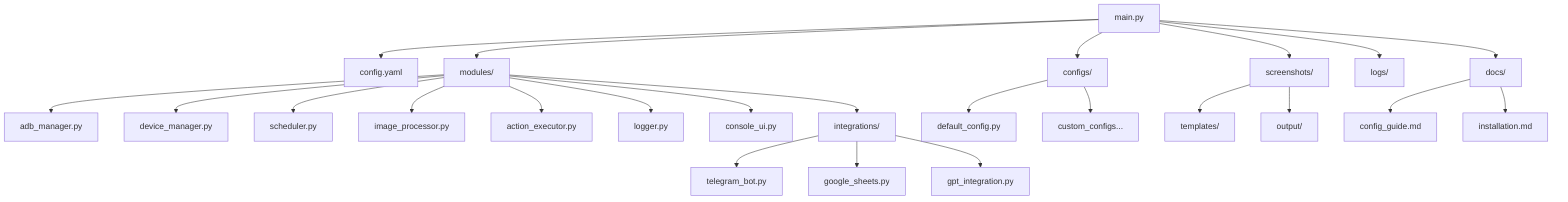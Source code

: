 graph TD
    A[main.py] --> B[config.yaml]
    A --> C[modules/]
    C --> D[adb_manager.py]
    C --> E[device_manager.py]
    C --> F[scheduler.py]
    C --> G[image_processor.py]
    C --> H[action_executor.py]
    C --> I[logger.py]
    C --> J[console_ui.py]
    C --> K[integrations/]
    K --> L[telegram_bot.py]
    K --> M[google_sheets.py]
    K --> N[gpt_integration.py]
    A --> O[configs/]
    O --> P[default_config.py]
    O --> Q[custom_configs...]
    A --> R[screenshots/]
    R --> S[templates/]
    R --> T[output/]
    A --> U[logs/]
    A --> V[docs/]
    V --> W[config_guide.md]
    V --> X[installation.md]